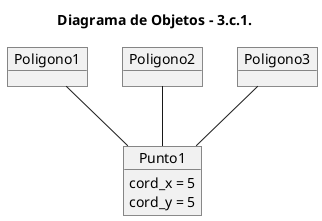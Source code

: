 
/' Ingeniería de Software UCV - 2023
Práctica 02 - Ejercicio 3.c.2
Rahi-Mon '/


@startuml Class Diagram
title Diagrama de Objetos - 3.c.1.



Object Poligono1{

}

Object Punto1{
    cord_x = 5
    cord_y = 5
}


Object Poligono2{

}

Object Poligono3{

}

Poligono1 -- Punto1
Poligono2 -- Punto1
Poligono3 -- Punto1


@enduml